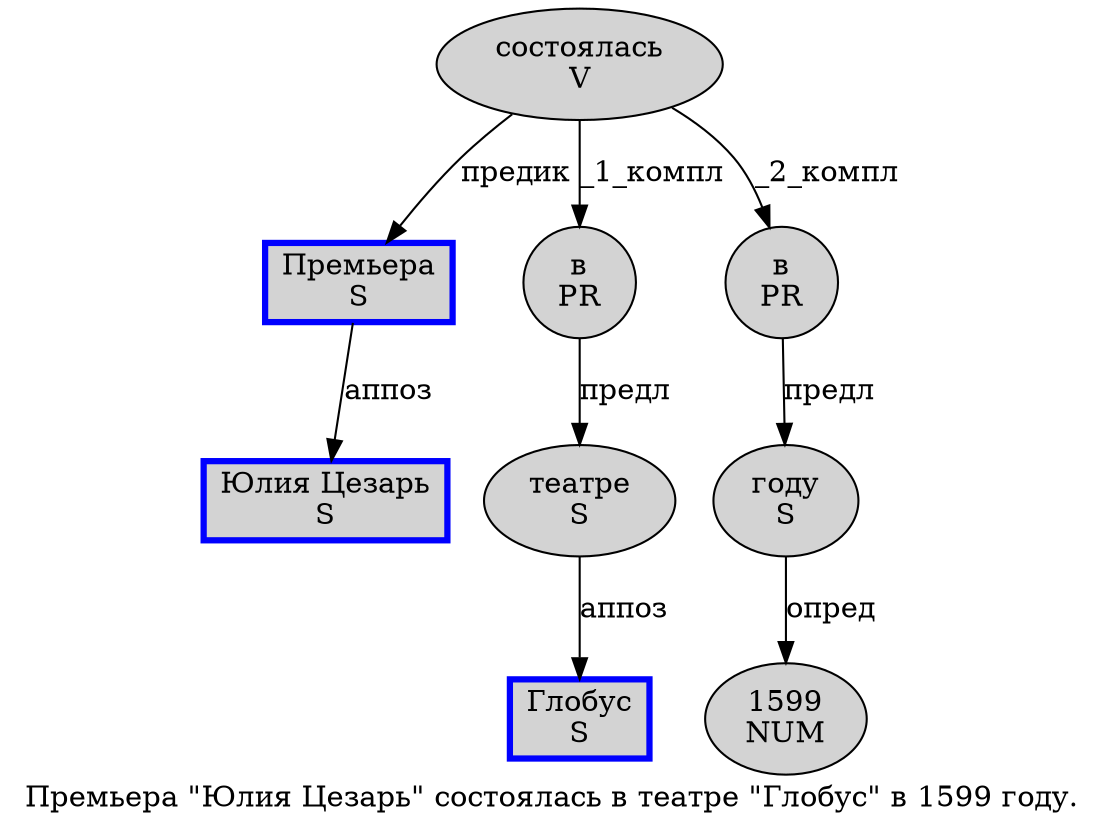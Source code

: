 digraph SENTENCE_219 {
	graph [label="Премьера \"Юлия Цезарь\" состоялась в театре \"Глобус\" в 1599 году."]
	node [style=filled]
		0 [label="Премьера
S" color=blue fillcolor=lightgray penwidth=3 shape=box]
		2 [label="Юлия Цезарь
S" color=blue fillcolor=lightgray penwidth=3 shape=box]
		4 [label="состоялась
V" color="" fillcolor=lightgray penwidth=1 shape=ellipse]
		5 [label="в
PR" color="" fillcolor=lightgray penwidth=1 shape=ellipse]
		6 [label="театре
S" color="" fillcolor=lightgray penwidth=1 shape=ellipse]
		8 [label="Глобус
S" color=blue fillcolor=lightgray penwidth=3 shape=box]
		10 [label="в
PR" color="" fillcolor=lightgray penwidth=1 shape=ellipse]
		11 [label="1599
NUM" color="" fillcolor=lightgray penwidth=1 shape=ellipse]
		12 [label="году
S" color="" fillcolor=lightgray penwidth=1 shape=ellipse]
			4 -> 0 [label="предик"]
			4 -> 5 [label="_1_компл"]
			4 -> 10 [label="_2_компл"]
			0 -> 2 [label="аппоз"]
			6 -> 8 [label="аппоз"]
			5 -> 6 [label="предл"]
			10 -> 12 [label="предл"]
			12 -> 11 [label="опред"]
}